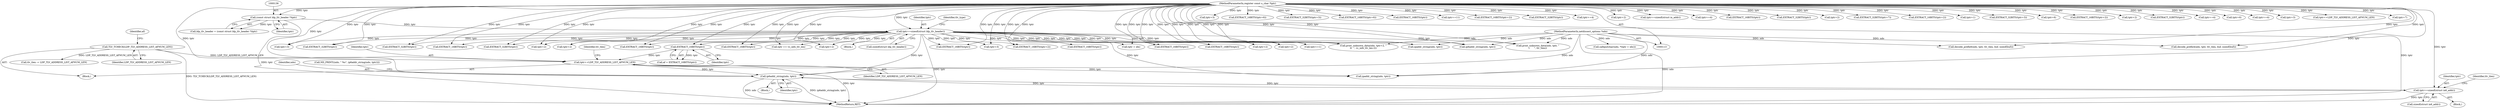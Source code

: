 digraph "0_tcpdump_aa5c6b710dfd8020d2c908d6b3bd41f1da719b3b_0@pointer" {
"1000347" [label="(Call,ip6addr_string(ndo, tptr))"];
"1000114" [label="(MethodParameterIn,netdissect_options *ndo)"];
"1000283" [label="(Call,tptr+=LDP_TLV_ADDRESS_LIST_AFNUM_LEN)"];
"1000277" [label="(Call,TLV_TCHECK(LDP_TLV_ADDRESS_LIST_AFNUM_LEN))"];
"1000281" [label="(Call,EXTRACT_16BITS(tptr))"];
"1000203" [label="(Call,tptr+=sizeof(struct ldp_tlv_header))"];
"1000135" [label="(Call,(const struct ldp_tlv_header *)tptr)"];
"1000115" [label="(MethodParameterIn,register const u_char *tptr)"];
"1000354" [label="(Call,tptr+=sizeof(struct in6_addr))"];
"1000347" [label="(Call,ip6addr_string(ndo, tptr))"];
"1000349" [label="(Identifier,tptr)"];
"1000741" [label="(Call,tptr+3)"];
"1000273" [label="(Call,EXTRACT_32BITS(tptr))"];
"1000610" [label="(Call,tptr+3)"];
"1000137" [label="(Identifier,tptr)"];
"1000965" [label="(MethodReturn,RET)"];
"1000381" [label="(Call,EXTRACT_16BITS(tptr+6))"];
"1000277" [label="(Call,TLV_TCHECK(LDP_TLV_ADDRESS_LIST_AFNUM_LEN))"];
"1000117" [label="(Block,)"];
"1000219" [label="(Call,EXTRACT_16BITS(tptr))"];
"1000494" [label="(Call,decode_prefix6(ndo, tptr, tlv_tlen, buf, sizeof(buf)))"];
"1000609" [label="(Call,EXTRACT_32BITS(tptr+3))"];
"1000390" [label="(Call,EXTRACT_16BITS(tptr+6))"];
"1000724" [label="(Call,tptr+2)"];
"1000573" [label="(Call,EXTRACT_16BITS(tptr))"];
"1000635" [label="(Call,tptr+=11)"];
"1000690" [label="(Call,EXTRACT_16BITS(tptr+2))"];
"1000753" [label="(Call,print_unknown_data(ndo, tptr+2, \"\n\t\t  \", vc_info_tlv_len-2))"];
"1000780" [label="(Call,EXTRACT_32BITS(tptr))"];
"1000233" [label="(Call,EXTRACT_16BITS(tptr+2))"];
"1000115" [label="(MethodParameterIn,register const u_char *tptr)"];
"1000818" [label="(Call,EXTRACT_32BITS(tptr))"];
"1000114" [label="(MethodParameterIn,netdissect_options *ndo)"];
"1000893" [label="(Call,tptr+=4)"];
"1000447" [label="(Call,decode_prefix4(ndo, tptr, tlv_tlen, buf, sizeof(buf)))"];
"1000209" [label="(Block,)"];
"1000234" [label="(Call,tptr+2)"];
"1000356" [label="(Call,sizeof(struct in6_addr))"];
"1000709" [label="(Call,safeputchar(ndo, *(tptr + idx)))"];
"1000325" [label="(Call,tptr+=sizeof(struct in_addr))"];
"1000755" [label="(Call,tptr+2)"];
"1000791" [label="(Call,tptr+=4)"];
"1000287" [label="(Identifier,tlv_tlen)"];
"1000597" [label="(Call,EXTRACT_16BITS(tptr))"];
"1000766" [label="(Call,tptr += vc_info_tlv_len)"];
"1000603" [label="(Call,EXTRACT_16BITS(tptr))"];
"1000371" [label="(Call,EXTRACT_16BITS(tptr))"];
"1000205" [label="(Call,sizeof(struct ldp_tlv_header))"];
"1000837" [label="(Call,EXTRACT_16BITS(tptr))"];
"1000883" [label="(Call,EXTRACT_32BITS(tptr))"];
"1000712" [label="(Call,tptr + idx)"];
"1000432" [label="(Call,EXTRACT_16BITS(tptr))"];
"1000375" [label="(Call,tptr+2)"];
"1000917" [label="(Call,EXTRACT_16BITS(tptr))"];
"1000614" [label="(Call,EXTRACT_32BITS(tptr+7))"];
"1000731" [label="(Call,tptr+2)"];
"1000748" [label="(Call,tptr+3)"];
"1000789" [label="(Call,EXTRACT_32BITS(tptr))"];
"1000318" [label="(Call,ipaddr_string(ndo, tptr))"];
"1000285" [label="(Identifier,LDP_TLV_ADDRESS_LIST_AFNUM_LEN)"];
"1000348" [label="(Identifier,ndo)"];
"1000279" [label="(Call,af = EXTRACT_16BITS(tptr))"];
"1000224" [label="(Call,EXTRACT_16BITS(tptr+2))"];
"1000345" [label="(Block,)"];
"1000281" [label="(Call,EXTRACT_16BITS(tptr))"];
"1000249" [label="(Call,ipaddr_string(ndo, tptr))"];
"1000204" [label="(Identifier,tptr)"];
"1000354" [label="(Call,tptr+=sizeof(struct in6_addr))"];
"1000133" [label="(Call,ldp_tlv_header = (const struct ldp_tlv_header *)tptr)"];
"1000567" [label="(Call,EXTRACT_16BITS(tptr))"];
"1000937" [label="(Call,print_unknown_data(ndo, tptr, \"\n\t      \", tlv_tlen))"];
"1000549" [label="(Call,tptr+2)"];
"1000655" [label="(Call,tptr+1)"];
"1000282" [label="(Identifier,tptr)"];
"1000347" [label="(Call,ip6addr_string(ndo, tptr))"];
"1000283" [label="(Call,tptr+=LDP_TLV_ADDRESS_LIST_AFNUM_LEN)"];
"1000280" [label="(Identifier,af)"];
"1000336" [label="(Block,)"];
"1000208" [label="(Identifier,tlv_type)"];
"1000579" [label="(Call,EXTRACT_32BITS(tptr+3))"];
"1000342" [label="(Call,ND_PRINT((ndo, \" %s\", ip6addr_string(ndo, tptr))))"];
"1000278" [label="(Identifier,LDP_TLV_ADDRESS_LIST_AFNUM_LEN)"];
"1000382" [label="(Call,tptr+6)"];
"1000691" [label="(Call,tptr+2)"];
"1000355" [label="(Identifier,tptr)"];
"1000374" [label="(Call,EXTRACT_16BITS(tptr+2))"];
"1000416" [label="(Call,tptr+=1)"];
"1000284" [label="(Identifier,tptr)"];
"1000225" [label="(Call,tptr+2)"];
"1000286" [label="(Call,tlv_tlen -= LDP_TLV_ADDRESS_LIST_AFNUM_LEN)"];
"1000898" [label="(Call,EXTRACT_32BITS(tptr))"];
"1000820" [label="(Call,tptr+=4)"];
"1000135" [label="(Call,(const struct ldp_tlv_header *)tptr)"];
"1000203" [label="(Call,tptr+=sizeof(struct ldp_tlv_header))"];
"1000391" [label="(Call,tptr+6)"];
"1000878" [label="(Call,tptr+=4)"];
"1000580" [label="(Call,tptr+3)"];
"1000434" [label="(Call,tptr+=LDP_TLV_ADDRESS_LIST_AFNUM_LEN)"];
"1000261" [label="(Call,ip6addr_string(ndo, tptr))"];
"1000333" [label="(Identifier,tlv_tlen)"];
"1000615" [label="(Call,tptr+7)"];
"1000347" -> "1000345"  [label="AST: "];
"1000347" -> "1000349"  [label="CFG: "];
"1000348" -> "1000347"  [label="AST: "];
"1000349" -> "1000347"  [label="AST: "];
"1000342" -> "1000347"  [label="CFG: "];
"1000347" -> "1000965"  [label="DDG: ndo"];
"1000347" -> "1000965"  [label="DDG: ip6addr_string(ndo, tptr)"];
"1000114" -> "1000347"  [label="DDG: ndo"];
"1000283" -> "1000347"  [label="DDG: tptr"];
"1000354" -> "1000347"  [label="DDG: tptr"];
"1000203" -> "1000347"  [label="DDG: tptr"];
"1000115" -> "1000347"  [label="DDG: tptr"];
"1000347" -> "1000354"  [label="DDG: tptr"];
"1000114" -> "1000113"  [label="AST: "];
"1000114" -> "1000965"  [label="DDG: ndo"];
"1000114" -> "1000249"  [label="DDG: ndo"];
"1000114" -> "1000261"  [label="DDG: ndo"];
"1000114" -> "1000318"  [label="DDG: ndo"];
"1000114" -> "1000447"  [label="DDG: ndo"];
"1000114" -> "1000494"  [label="DDG: ndo"];
"1000114" -> "1000709"  [label="DDG: ndo"];
"1000114" -> "1000753"  [label="DDG: ndo"];
"1000114" -> "1000937"  [label="DDG: ndo"];
"1000283" -> "1000209"  [label="AST: "];
"1000283" -> "1000285"  [label="CFG: "];
"1000284" -> "1000283"  [label="AST: "];
"1000285" -> "1000283"  [label="AST: "];
"1000287" -> "1000283"  [label="CFG: "];
"1000283" -> "1000965"  [label="DDG: tptr"];
"1000277" -> "1000283"  [label="DDG: LDP_TLV_ADDRESS_LIST_AFNUM_LEN"];
"1000281" -> "1000283"  [label="DDG: tptr"];
"1000115" -> "1000283"  [label="DDG: tptr"];
"1000283" -> "1000318"  [label="DDG: tptr"];
"1000277" -> "1000209"  [label="AST: "];
"1000277" -> "1000278"  [label="CFG: "];
"1000278" -> "1000277"  [label="AST: "];
"1000280" -> "1000277"  [label="CFG: "];
"1000277" -> "1000965"  [label="DDG: TLV_TCHECK(LDP_TLV_ADDRESS_LIST_AFNUM_LEN)"];
"1000277" -> "1000286"  [label="DDG: LDP_TLV_ADDRESS_LIST_AFNUM_LEN"];
"1000281" -> "1000279"  [label="AST: "];
"1000281" -> "1000282"  [label="CFG: "];
"1000282" -> "1000281"  [label="AST: "];
"1000279" -> "1000281"  [label="CFG: "];
"1000281" -> "1000279"  [label="DDG: tptr"];
"1000203" -> "1000281"  [label="DDG: tptr"];
"1000115" -> "1000281"  [label="DDG: tptr"];
"1000203" -> "1000117"  [label="AST: "];
"1000203" -> "1000205"  [label="CFG: "];
"1000204" -> "1000203"  [label="AST: "];
"1000205" -> "1000203"  [label="AST: "];
"1000208" -> "1000203"  [label="CFG: "];
"1000203" -> "1000965"  [label="DDG: tptr"];
"1000135" -> "1000203"  [label="DDG: tptr"];
"1000115" -> "1000203"  [label="DDG: tptr"];
"1000203" -> "1000219"  [label="DDG: tptr"];
"1000203" -> "1000249"  [label="DDG: tptr"];
"1000203" -> "1000261"  [label="DDG: tptr"];
"1000203" -> "1000273"  [label="DDG: tptr"];
"1000203" -> "1000318"  [label="DDG: tptr"];
"1000203" -> "1000371"  [label="DDG: tptr"];
"1000203" -> "1000416"  [label="DDG: tptr"];
"1000203" -> "1000432"  [label="DDG: tptr"];
"1000203" -> "1000549"  [label="DDG: tptr"];
"1000203" -> "1000567"  [label="DDG: tptr"];
"1000203" -> "1000597"  [label="DDG: tptr"];
"1000203" -> "1000690"  [label="DDG: tptr"];
"1000203" -> "1000691"  [label="DDG: tptr"];
"1000203" -> "1000712"  [label="DDG: tptr"];
"1000203" -> "1000724"  [label="DDG: tptr"];
"1000203" -> "1000731"  [label="DDG: tptr"];
"1000203" -> "1000741"  [label="DDG: tptr"];
"1000203" -> "1000748"  [label="DDG: tptr"];
"1000203" -> "1000753"  [label="DDG: tptr"];
"1000203" -> "1000755"  [label="DDG: tptr"];
"1000203" -> "1000766"  [label="DDG: tptr"];
"1000203" -> "1000780"  [label="DDG: tptr"];
"1000203" -> "1000789"  [label="DDG: tptr"];
"1000203" -> "1000837"  [label="DDG: tptr"];
"1000203" -> "1000917"  [label="DDG: tptr"];
"1000203" -> "1000937"  [label="DDG: tptr"];
"1000135" -> "1000133"  [label="AST: "];
"1000135" -> "1000137"  [label="CFG: "];
"1000136" -> "1000135"  [label="AST: "];
"1000137" -> "1000135"  [label="AST: "];
"1000133" -> "1000135"  [label="CFG: "];
"1000135" -> "1000965"  [label="DDG: tptr"];
"1000135" -> "1000133"  [label="DDG: tptr"];
"1000115" -> "1000135"  [label="DDG: tptr"];
"1000115" -> "1000113"  [label="AST: "];
"1000115" -> "1000965"  [label="DDG: tptr"];
"1000115" -> "1000219"  [label="DDG: tptr"];
"1000115" -> "1000224"  [label="DDG: tptr"];
"1000115" -> "1000225"  [label="DDG: tptr"];
"1000115" -> "1000233"  [label="DDG: tptr"];
"1000115" -> "1000234"  [label="DDG: tptr"];
"1000115" -> "1000249"  [label="DDG: tptr"];
"1000115" -> "1000261"  [label="DDG: tptr"];
"1000115" -> "1000273"  [label="DDG: tptr"];
"1000115" -> "1000318"  [label="DDG: tptr"];
"1000115" -> "1000325"  [label="DDG: tptr"];
"1000115" -> "1000354"  [label="DDG: tptr"];
"1000115" -> "1000371"  [label="DDG: tptr"];
"1000115" -> "1000374"  [label="DDG: tptr"];
"1000115" -> "1000375"  [label="DDG: tptr"];
"1000115" -> "1000381"  [label="DDG: tptr"];
"1000115" -> "1000382"  [label="DDG: tptr"];
"1000115" -> "1000390"  [label="DDG: tptr"];
"1000115" -> "1000391"  [label="DDG: tptr"];
"1000115" -> "1000416"  [label="DDG: tptr"];
"1000115" -> "1000432"  [label="DDG: tptr"];
"1000115" -> "1000434"  [label="DDG: tptr"];
"1000115" -> "1000447"  [label="DDG: tptr"];
"1000115" -> "1000494"  [label="DDG: tptr"];
"1000115" -> "1000549"  [label="DDG: tptr"];
"1000115" -> "1000567"  [label="DDG: tptr"];
"1000115" -> "1000573"  [label="DDG: tptr"];
"1000115" -> "1000579"  [label="DDG: tptr"];
"1000115" -> "1000580"  [label="DDG: tptr"];
"1000115" -> "1000597"  [label="DDG: tptr"];
"1000115" -> "1000603"  [label="DDG: tptr"];
"1000115" -> "1000609"  [label="DDG: tptr"];
"1000115" -> "1000610"  [label="DDG: tptr"];
"1000115" -> "1000614"  [label="DDG: tptr"];
"1000115" -> "1000615"  [label="DDG: tptr"];
"1000115" -> "1000635"  [label="DDG: tptr"];
"1000115" -> "1000655"  [label="DDG: tptr"];
"1000115" -> "1000690"  [label="DDG: tptr"];
"1000115" -> "1000691"  [label="DDG: tptr"];
"1000115" -> "1000712"  [label="DDG: tptr"];
"1000115" -> "1000724"  [label="DDG: tptr"];
"1000115" -> "1000731"  [label="DDG: tptr"];
"1000115" -> "1000741"  [label="DDG: tptr"];
"1000115" -> "1000748"  [label="DDG: tptr"];
"1000115" -> "1000753"  [label="DDG: tptr"];
"1000115" -> "1000755"  [label="DDG: tptr"];
"1000115" -> "1000766"  [label="DDG: tptr"];
"1000115" -> "1000780"  [label="DDG: tptr"];
"1000115" -> "1000789"  [label="DDG: tptr"];
"1000115" -> "1000791"  [label="DDG: tptr"];
"1000115" -> "1000818"  [label="DDG: tptr"];
"1000115" -> "1000820"  [label="DDG: tptr"];
"1000115" -> "1000837"  [label="DDG: tptr"];
"1000115" -> "1000878"  [label="DDG: tptr"];
"1000115" -> "1000883"  [label="DDG: tptr"];
"1000115" -> "1000893"  [label="DDG: tptr"];
"1000115" -> "1000898"  [label="DDG: tptr"];
"1000115" -> "1000917"  [label="DDG: tptr"];
"1000115" -> "1000937"  [label="DDG: tptr"];
"1000354" -> "1000336"  [label="AST: "];
"1000354" -> "1000356"  [label="CFG: "];
"1000355" -> "1000354"  [label="AST: "];
"1000356" -> "1000354"  [label="AST: "];
"1000333" -> "1000354"  [label="CFG: "];
"1000354" -> "1000965"  [label="DDG: tptr"];
}
